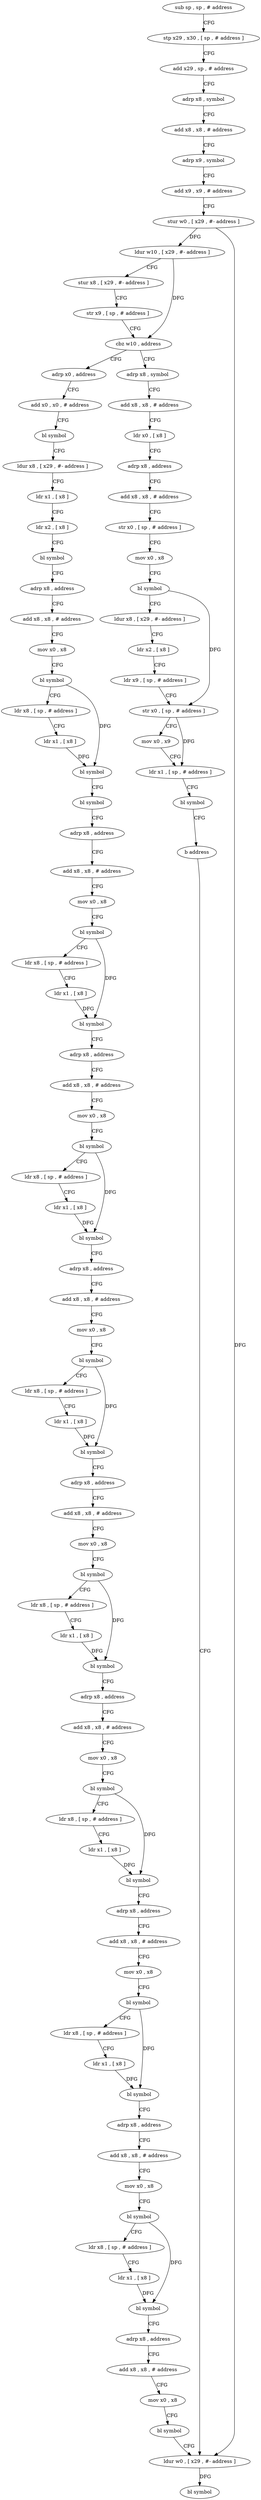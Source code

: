 digraph "func" {
"4201452" [label = "sub sp , sp , # address" ]
"4201456" [label = "stp x29 , x30 , [ sp , # address ]" ]
"4201460" [label = "add x29 , sp , # address" ]
"4201464" [label = "adrp x8 , symbol" ]
"4201468" [label = "add x8 , x8 , # address" ]
"4201472" [label = "adrp x9 , symbol" ]
"4201476" [label = "add x9 , x9 , # address" ]
"4201480" [label = "stur w0 , [ x29 , #- address ]" ]
"4201484" [label = "ldur w10 , [ x29 , #- address ]" ]
"4201488" [label = "stur x8 , [ x29 , #- address ]" ]
"4201492" [label = "str x9 , [ sp , # address ]" ]
"4201496" [label = "cbz w10 , address" ]
"4201564" [label = "adrp x0 , address" ]
"4201500" [label = "adrp x8 , symbol" ]
"4201568" [label = "add x0 , x0 , # address" ]
"4201572" [label = "bl symbol" ]
"4201576" [label = "ldur x8 , [ x29 , #- address ]" ]
"4201580" [label = "ldr x1 , [ x8 ]" ]
"4201584" [label = "ldr x2 , [ x8 ]" ]
"4201588" [label = "bl symbol" ]
"4201592" [label = "adrp x8 , address" ]
"4201596" [label = "add x8 , x8 , # address" ]
"4201600" [label = "mov x0 , x8" ]
"4201604" [label = "bl symbol" ]
"4201608" [label = "ldr x8 , [ sp , # address ]" ]
"4201612" [label = "ldr x1 , [ x8 ]" ]
"4201616" [label = "bl symbol" ]
"4201620" [label = "bl symbol" ]
"4201624" [label = "adrp x8 , address" ]
"4201628" [label = "add x8 , x8 , # address" ]
"4201632" [label = "mov x0 , x8" ]
"4201636" [label = "bl symbol" ]
"4201640" [label = "ldr x8 , [ sp , # address ]" ]
"4201644" [label = "ldr x1 , [ x8 ]" ]
"4201648" [label = "bl symbol" ]
"4201652" [label = "adrp x8 , address" ]
"4201656" [label = "add x8 , x8 , # address" ]
"4201660" [label = "mov x0 , x8" ]
"4201664" [label = "bl symbol" ]
"4201668" [label = "ldr x8 , [ sp , # address ]" ]
"4201672" [label = "ldr x1 , [ x8 ]" ]
"4201676" [label = "bl symbol" ]
"4201680" [label = "adrp x8 , address" ]
"4201684" [label = "add x8 , x8 , # address" ]
"4201688" [label = "mov x0 , x8" ]
"4201692" [label = "bl symbol" ]
"4201696" [label = "ldr x8 , [ sp , # address ]" ]
"4201700" [label = "ldr x1 , [ x8 ]" ]
"4201704" [label = "bl symbol" ]
"4201708" [label = "adrp x8 , address" ]
"4201712" [label = "add x8 , x8 , # address" ]
"4201716" [label = "mov x0 , x8" ]
"4201720" [label = "bl symbol" ]
"4201724" [label = "ldr x8 , [ sp , # address ]" ]
"4201728" [label = "ldr x1 , [ x8 ]" ]
"4201732" [label = "bl symbol" ]
"4201736" [label = "adrp x8 , address" ]
"4201740" [label = "add x8 , x8 , # address" ]
"4201744" [label = "mov x0 , x8" ]
"4201748" [label = "bl symbol" ]
"4201752" [label = "ldr x8 , [ sp , # address ]" ]
"4201756" [label = "ldr x1 , [ x8 ]" ]
"4201760" [label = "bl symbol" ]
"4201764" [label = "adrp x8 , address" ]
"4201768" [label = "add x8 , x8 , # address" ]
"4201772" [label = "mov x0 , x8" ]
"4201776" [label = "bl symbol" ]
"4201780" [label = "ldr x8 , [ sp , # address ]" ]
"4201784" [label = "ldr x1 , [ x8 ]" ]
"4201788" [label = "bl symbol" ]
"4201792" [label = "adrp x8 , address" ]
"4201796" [label = "add x8 , x8 , # address" ]
"4201800" [label = "mov x0 , x8" ]
"4201804" [label = "bl symbol" ]
"4201808" [label = "ldr x8 , [ sp , # address ]" ]
"4201812" [label = "ldr x1 , [ x8 ]" ]
"4201816" [label = "bl symbol" ]
"4201820" [label = "adrp x8 , address" ]
"4201824" [label = "add x8 , x8 , # address" ]
"4201828" [label = "mov x0 , x8" ]
"4201832" [label = "bl symbol" ]
"4201836" [label = "ldur w0 , [ x29 , #- address ]" ]
"4201504" [label = "add x8 , x8 , # address" ]
"4201508" [label = "ldr x0 , [ x8 ]" ]
"4201512" [label = "adrp x8 , address" ]
"4201516" [label = "add x8 , x8 , # address" ]
"4201520" [label = "str x0 , [ sp , # address ]" ]
"4201524" [label = "mov x0 , x8" ]
"4201528" [label = "bl symbol" ]
"4201532" [label = "ldur x8 , [ x29 , #- address ]" ]
"4201536" [label = "ldr x2 , [ x8 ]" ]
"4201540" [label = "ldr x9 , [ sp , # address ]" ]
"4201544" [label = "str x0 , [ sp , # address ]" ]
"4201548" [label = "mov x0 , x9" ]
"4201552" [label = "ldr x1 , [ sp , # address ]" ]
"4201556" [label = "bl symbol" ]
"4201560" [label = "b address" ]
"4201840" [label = "bl symbol" ]
"4201452" -> "4201456" [ label = "CFG" ]
"4201456" -> "4201460" [ label = "CFG" ]
"4201460" -> "4201464" [ label = "CFG" ]
"4201464" -> "4201468" [ label = "CFG" ]
"4201468" -> "4201472" [ label = "CFG" ]
"4201472" -> "4201476" [ label = "CFG" ]
"4201476" -> "4201480" [ label = "CFG" ]
"4201480" -> "4201484" [ label = "DFG" ]
"4201480" -> "4201836" [ label = "DFG" ]
"4201484" -> "4201488" [ label = "CFG" ]
"4201484" -> "4201496" [ label = "DFG" ]
"4201488" -> "4201492" [ label = "CFG" ]
"4201492" -> "4201496" [ label = "CFG" ]
"4201496" -> "4201564" [ label = "CFG" ]
"4201496" -> "4201500" [ label = "CFG" ]
"4201564" -> "4201568" [ label = "CFG" ]
"4201500" -> "4201504" [ label = "CFG" ]
"4201568" -> "4201572" [ label = "CFG" ]
"4201572" -> "4201576" [ label = "CFG" ]
"4201576" -> "4201580" [ label = "CFG" ]
"4201580" -> "4201584" [ label = "CFG" ]
"4201584" -> "4201588" [ label = "CFG" ]
"4201588" -> "4201592" [ label = "CFG" ]
"4201592" -> "4201596" [ label = "CFG" ]
"4201596" -> "4201600" [ label = "CFG" ]
"4201600" -> "4201604" [ label = "CFG" ]
"4201604" -> "4201608" [ label = "CFG" ]
"4201604" -> "4201616" [ label = "DFG" ]
"4201608" -> "4201612" [ label = "CFG" ]
"4201612" -> "4201616" [ label = "DFG" ]
"4201616" -> "4201620" [ label = "CFG" ]
"4201620" -> "4201624" [ label = "CFG" ]
"4201624" -> "4201628" [ label = "CFG" ]
"4201628" -> "4201632" [ label = "CFG" ]
"4201632" -> "4201636" [ label = "CFG" ]
"4201636" -> "4201640" [ label = "CFG" ]
"4201636" -> "4201648" [ label = "DFG" ]
"4201640" -> "4201644" [ label = "CFG" ]
"4201644" -> "4201648" [ label = "DFG" ]
"4201648" -> "4201652" [ label = "CFG" ]
"4201652" -> "4201656" [ label = "CFG" ]
"4201656" -> "4201660" [ label = "CFG" ]
"4201660" -> "4201664" [ label = "CFG" ]
"4201664" -> "4201668" [ label = "CFG" ]
"4201664" -> "4201676" [ label = "DFG" ]
"4201668" -> "4201672" [ label = "CFG" ]
"4201672" -> "4201676" [ label = "DFG" ]
"4201676" -> "4201680" [ label = "CFG" ]
"4201680" -> "4201684" [ label = "CFG" ]
"4201684" -> "4201688" [ label = "CFG" ]
"4201688" -> "4201692" [ label = "CFG" ]
"4201692" -> "4201696" [ label = "CFG" ]
"4201692" -> "4201704" [ label = "DFG" ]
"4201696" -> "4201700" [ label = "CFG" ]
"4201700" -> "4201704" [ label = "DFG" ]
"4201704" -> "4201708" [ label = "CFG" ]
"4201708" -> "4201712" [ label = "CFG" ]
"4201712" -> "4201716" [ label = "CFG" ]
"4201716" -> "4201720" [ label = "CFG" ]
"4201720" -> "4201724" [ label = "CFG" ]
"4201720" -> "4201732" [ label = "DFG" ]
"4201724" -> "4201728" [ label = "CFG" ]
"4201728" -> "4201732" [ label = "DFG" ]
"4201732" -> "4201736" [ label = "CFG" ]
"4201736" -> "4201740" [ label = "CFG" ]
"4201740" -> "4201744" [ label = "CFG" ]
"4201744" -> "4201748" [ label = "CFG" ]
"4201748" -> "4201752" [ label = "CFG" ]
"4201748" -> "4201760" [ label = "DFG" ]
"4201752" -> "4201756" [ label = "CFG" ]
"4201756" -> "4201760" [ label = "DFG" ]
"4201760" -> "4201764" [ label = "CFG" ]
"4201764" -> "4201768" [ label = "CFG" ]
"4201768" -> "4201772" [ label = "CFG" ]
"4201772" -> "4201776" [ label = "CFG" ]
"4201776" -> "4201780" [ label = "CFG" ]
"4201776" -> "4201788" [ label = "DFG" ]
"4201780" -> "4201784" [ label = "CFG" ]
"4201784" -> "4201788" [ label = "DFG" ]
"4201788" -> "4201792" [ label = "CFG" ]
"4201792" -> "4201796" [ label = "CFG" ]
"4201796" -> "4201800" [ label = "CFG" ]
"4201800" -> "4201804" [ label = "CFG" ]
"4201804" -> "4201808" [ label = "CFG" ]
"4201804" -> "4201816" [ label = "DFG" ]
"4201808" -> "4201812" [ label = "CFG" ]
"4201812" -> "4201816" [ label = "DFG" ]
"4201816" -> "4201820" [ label = "CFG" ]
"4201820" -> "4201824" [ label = "CFG" ]
"4201824" -> "4201828" [ label = "CFG" ]
"4201828" -> "4201832" [ label = "CFG" ]
"4201832" -> "4201836" [ label = "CFG" ]
"4201836" -> "4201840" [ label = "DFG" ]
"4201504" -> "4201508" [ label = "CFG" ]
"4201508" -> "4201512" [ label = "CFG" ]
"4201512" -> "4201516" [ label = "CFG" ]
"4201516" -> "4201520" [ label = "CFG" ]
"4201520" -> "4201524" [ label = "CFG" ]
"4201524" -> "4201528" [ label = "CFG" ]
"4201528" -> "4201532" [ label = "CFG" ]
"4201528" -> "4201544" [ label = "DFG" ]
"4201532" -> "4201536" [ label = "CFG" ]
"4201536" -> "4201540" [ label = "CFG" ]
"4201540" -> "4201544" [ label = "CFG" ]
"4201544" -> "4201548" [ label = "CFG" ]
"4201544" -> "4201552" [ label = "DFG" ]
"4201548" -> "4201552" [ label = "CFG" ]
"4201552" -> "4201556" [ label = "CFG" ]
"4201556" -> "4201560" [ label = "CFG" ]
"4201560" -> "4201836" [ label = "CFG" ]
}
